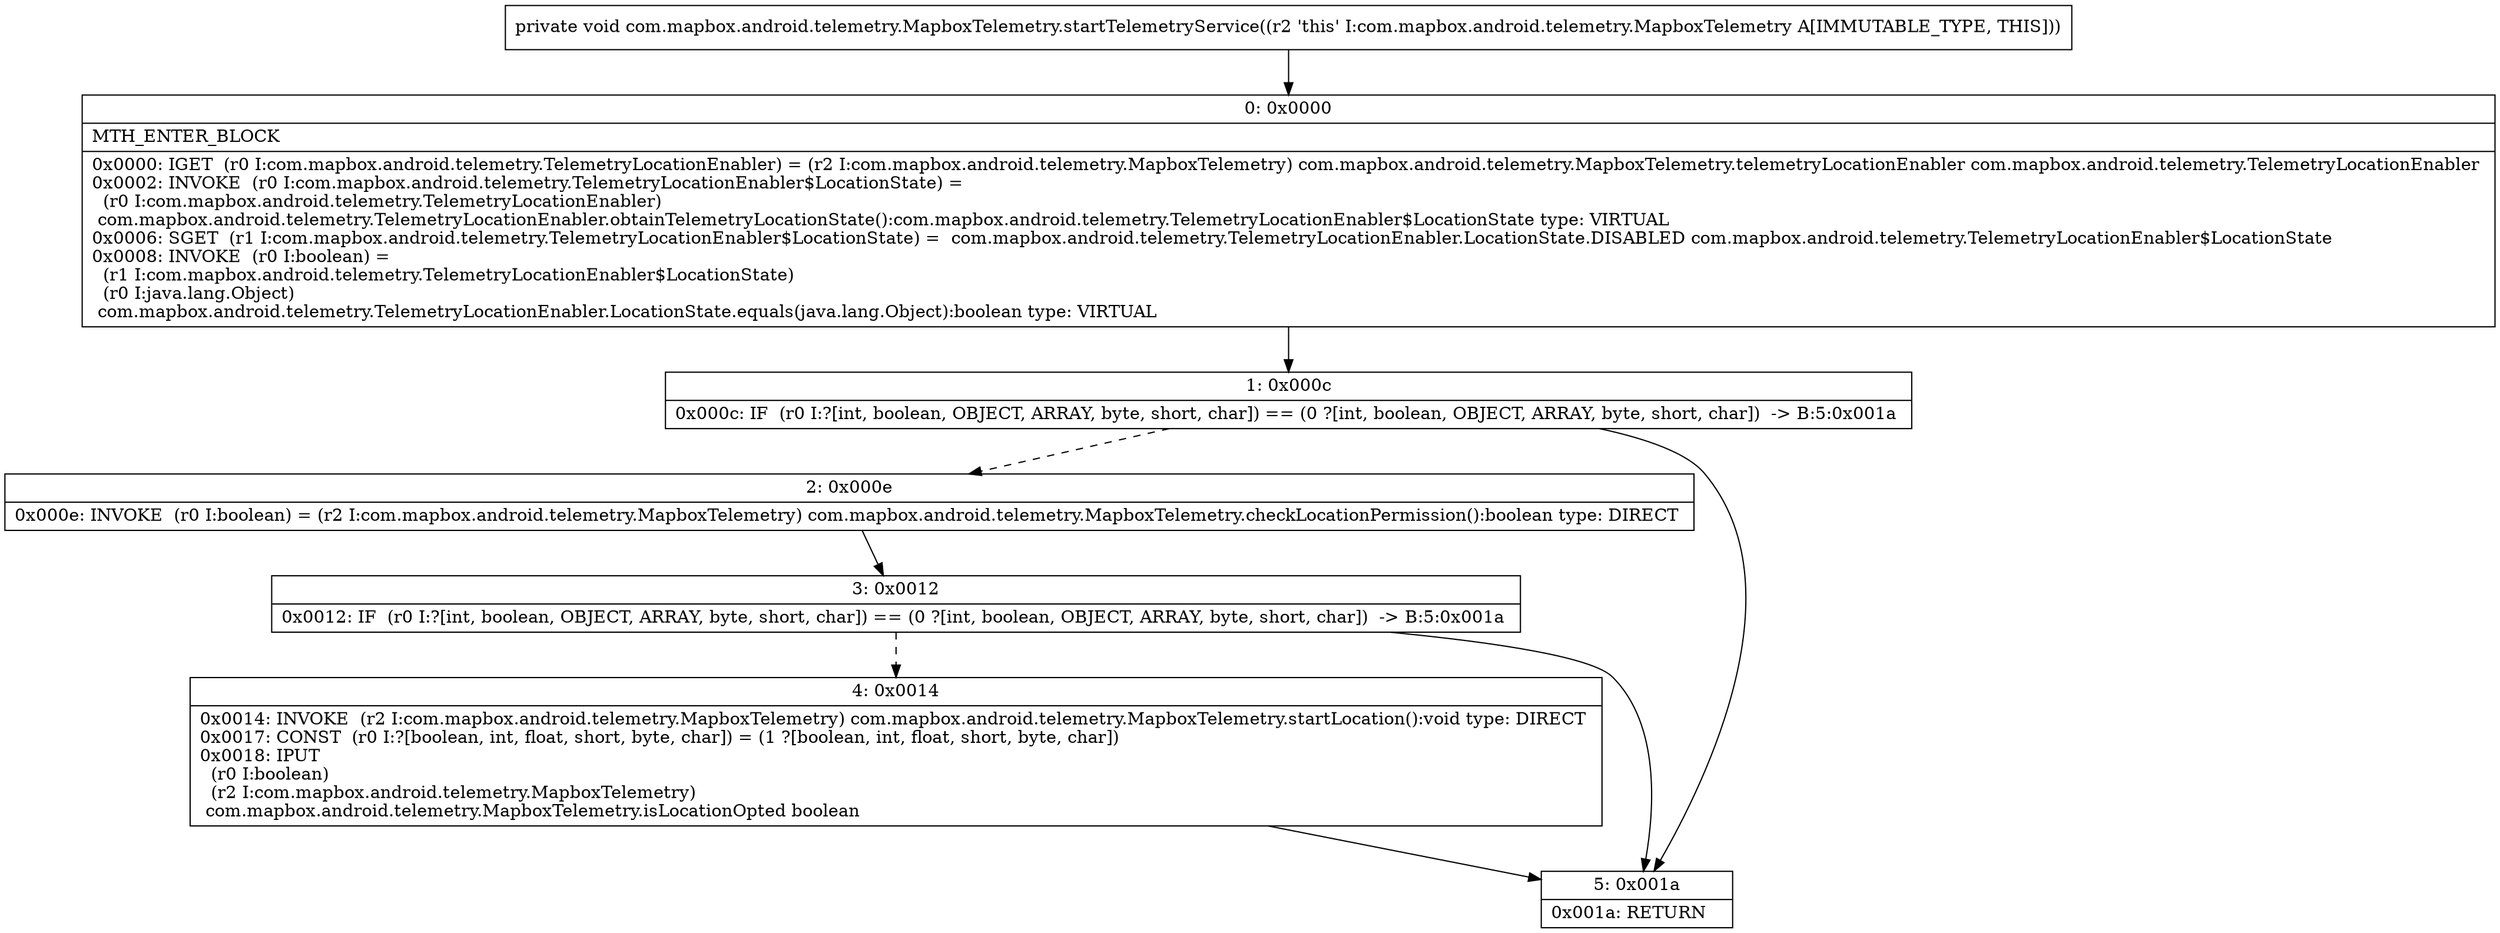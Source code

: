 digraph "CFG forcom.mapbox.android.telemetry.MapboxTelemetry.startTelemetryService()V" {
Node_0 [shape=record,label="{0\:\ 0x0000|MTH_ENTER_BLOCK\l|0x0000: IGET  (r0 I:com.mapbox.android.telemetry.TelemetryLocationEnabler) = (r2 I:com.mapbox.android.telemetry.MapboxTelemetry) com.mapbox.android.telemetry.MapboxTelemetry.telemetryLocationEnabler com.mapbox.android.telemetry.TelemetryLocationEnabler \l0x0002: INVOKE  (r0 I:com.mapbox.android.telemetry.TelemetryLocationEnabler$LocationState) = \l  (r0 I:com.mapbox.android.telemetry.TelemetryLocationEnabler)\l com.mapbox.android.telemetry.TelemetryLocationEnabler.obtainTelemetryLocationState():com.mapbox.android.telemetry.TelemetryLocationEnabler$LocationState type: VIRTUAL \l0x0006: SGET  (r1 I:com.mapbox.android.telemetry.TelemetryLocationEnabler$LocationState) =  com.mapbox.android.telemetry.TelemetryLocationEnabler.LocationState.DISABLED com.mapbox.android.telemetry.TelemetryLocationEnabler$LocationState \l0x0008: INVOKE  (r0 I:boolean) = \l  (r1 I:com.mapbox.android.telemetry.TelemetryLocationEnabler$LocationState)\l  (r0 I:java.lang.Object)\l com.mapbox.android.telemetry.TelemetryLocationEnabler.LocationState.equals(java.lang.Object):boolean type: VIRTUAL \l}"];
Node_1 [shape=record,label="{1\:\ 0x000c|0x000c: IF  (r0 I:?[int, boolean, OBJECT, ARRAY, byte, short, char]) == (0 ?[int, boolean, OBJECT, ARRAY, byte, short, char])  \-\> B:5:0x001a \l}"];
Node_2 [shape=record,label="{2\:\ 0x000e|0x000e: INVOKE  (r0 I:boolean) = (r2 I:com.mapbox.android.telemetry.MapboxTelemetry) com.mapbox.android.telemetry.MapboxTelemetry.checkLocationPermission():boolean type: DIRECT \l}"];
Node_3 [shape=record,label="{3\:\ 0x0012|0x0012: IF  (r0 I:?[int, boolean, OBJECT, ARRAY, byte, short, char]) == (0 ?[int, boolean, OBJECT, ARRAY, byte, short, char])  \-\> B:5:0x001a \l}"];
Node_4 [shape=record,label="{4\:\ 0x0014|0x0014: INVOKE  (r2 I:com.mapbox.android.telemetry.MapboxTelemetry) com.mapbox.android.telemetry.MapboxTelemetry.startLocation():void type: DIRECT \l0x0017: CONST  (r0 I:?[boolean, int, float, short, byte, char]) = (1 ?[boolean, int, float, short, byte, char]) \l0x0018: IPUT  \l  (r0 I:boolean)\l  (r2 I:com.mapbox.android.telemetry.MapboxTelemetry)\l com.mapbox.android.telemetry.MapboxTelemetry.isLocationOpted boolean \l}"];
Node_5 [shape=record,label="{5\:\ 0x001a|0x001a: RETURN   \l}"];
MethodNode[shape=record,label="{private void com.mapbox.android.telemetry.MapboxTelemetry.startTelemetryService((r2 'this' I:com.mapbox.android.telemetry.MapboxTelemetry A[IMMUTABLE_TYPE, THIS])) }"];
MethodNode -> Node_0;
Node_0 -> Node_1;
Node_1 -> Node_2[style=dashed];
Node_1 -> Node_5;
Node_2 -> Node_3;
Node_3 -> Node_4[style=dashed];
Node_3 -> Node_5;
Node_4 -> Node_5;
}

